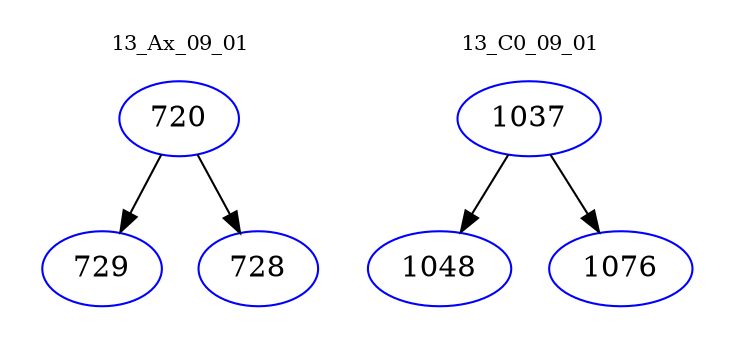 digraph{
subgraph cluster_0 {
color = white
label = "13_Ax_09_01";
fontsize=10;
T0_720 [label="720", color="blue"]
T0_720 -> T0_729 [color="black"]
T0_729 [label="729", color="blue"]
T0_720 -> T0_728 [color="black"]
T0_728 [label="728", color="blue"]
}
subgraph cluster_1 {
color = white
label = "13_C0_09_01";
fontsize=10;
T1_1037 [label="1037", color="blue"]
T1_1037 -> T1_1048 [color="black"]
T1_1048 [label="1048", color="blue"]
T1_1037 -> T1_1076 [color="black"]
T1_1076 [label="1076", color="blue"]
}
}

